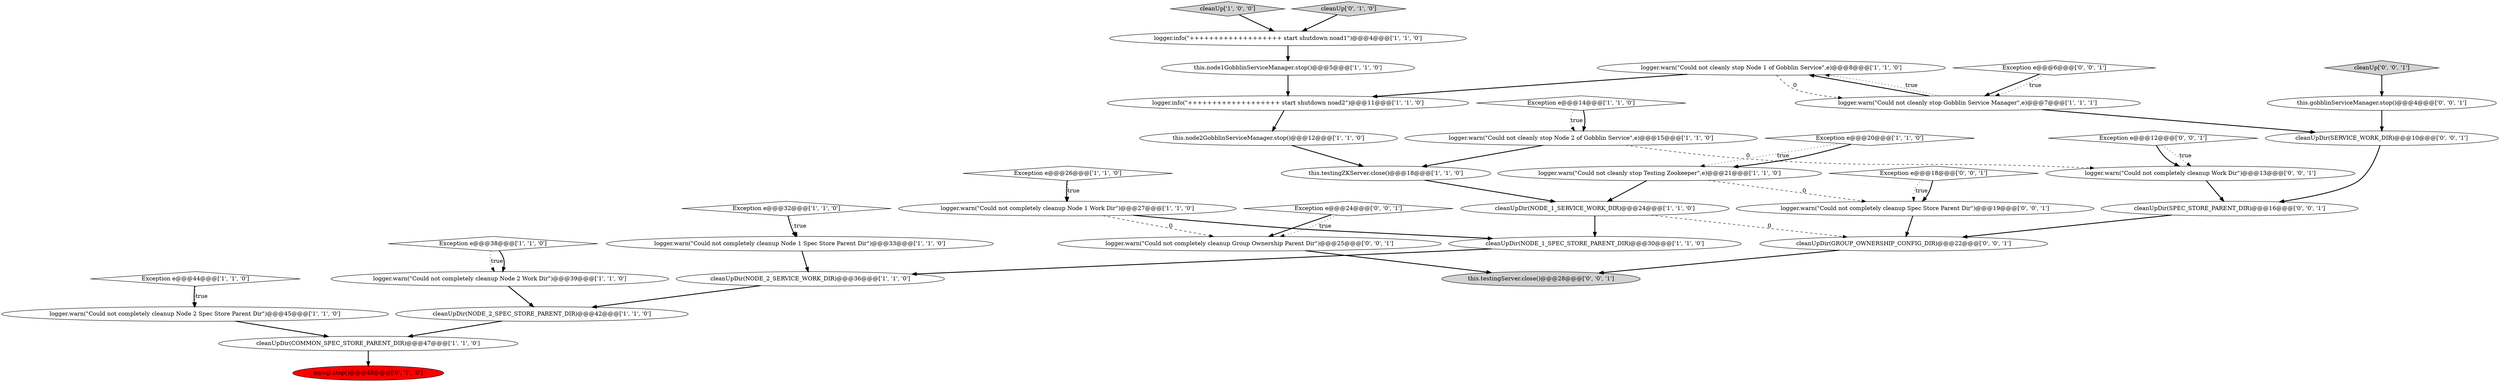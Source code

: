digraph {
11 [style = filled, label = "Exception e@@@32@@@['1', '1', '0']", fillcolor = white, shape = diamond image = "AAA0AAABBB1BBB"];
2 [style = filled, label = "this.node1GobblinServiceManager.stop()@@@5@@@['1', '1', '0']", fillcolor = white, shape = ellipse image = "AAA0AAABBB1BBB"];
14 [style = filled, label = "logger.warn(\"Could not completely cleanup Node 2 Work Dir\")@@@39@@@['1', '1', '0']", fillcolor = white, shape = ellipse image = "AAA0AAABBB1BBB"];
28 [style = filled, label = "logger.warn(\"Could not completely cleanup Work Dir\")@@@13@@@['0', '0', '1']", fillcolor = white, shape = ellipse image = "AAA0AAABBB3BBB"];
10 [style = filled, label = "logger.warn(\"Could not completely cleanup Node 1 Spec Store Parent Dir\")@@@33@@@['1', '1', '0']", fillcolor = white, shape = ellipse image = "AAA0AAABBB1BBB"];
37 [style = filled, label = "Exception e@@@18@@@['0', '0', '1']", fillcolor = white, shape = diamond image = "AAA0AAABBB3BBB"];
39 [style = filled, label = "logger.warn(\"Could not completely cleanup Group Ownership Parent Dir\")@@@25@@@['0', '0', '1']", fillcolor = white, shape = ellipse image = "AAA0AAABBB3BBB"];
29 [style = filled, label = "cleanUpDir(SPEC_STORE_PARENT_DIR)@@@16@@@['0', '0', '1']", fillcolor = white, shape = ellipse image = "AAA0AAABBB3BBB"];
35 [style = filled, label = "Exception e@@@12@@@['0', '0', '1']", fillcolor = white, shape = diamond image = "AAA0AAABBB3BBB"];
33 [style = filled, label = "this.testingServer.close()@@@28@@@['0', '0', '1']", fillcolor = lightgray, shape = ellipse image = "AAA0AAABBB3BBB"];
17 [style = filled, label = "Exception e@@@14@@@['1', '1', '0']", fillcolor = white, shape = diamond image = "AAA0AAABBB1BBB"];
32 [style = filled, label = "cleanUpDir(GROUP_OWNERSHIP_CONFIG_DIR)@@@22@@@['0', '0', '1']", fillcolor = white, shape = ellipse image = "AAA0AAABBB3BBB"];
1 [style = filled, label = "Exception e@@@44@@@['1', '1', '0']", fillcolor = white, shape = diamond image = "AAA0AAABBB1BBB"];
6 [style = filled, label = "cleanUp['1', '0', '0']", fillcolor = lightgray, shape = diamond image = "AAA0AAABBB1BBB"];
20 [style = filled, label = "logger.warn(\"Could not completely cleanup Node 2 Spec Store Parent Dir\")@@@45@@@['1', '1', '0']", fillcolor = white, shape = ellipse image = "AAA0AAABBB1BBB"];
4 [style = filled, label = "this.testingZKServer.close()@@@18@@@['1', '1', '0']", fillcolor = white, shape = ellipse image = "AAA0AAABBB1BBB"];
27 [style = filled, label = "Exception e@@@6@@@['0', '0', '1']", fillcolor = white, shape = diamond image = "AAA0AAABBB3BBB"];
5 [style = filled, label = "cleanUpDir(COMMON_SPEC_STORE_PARENT_DIR)@@@47@@@['1', '1', '0']", fillcolor = white, shape = ellipse image = "AAA0AAABBB1BBB"];
3 [style = filled, label = "logger.warn(\"Could not cleanly stop Testing Zookeeper\",e)@@@21@@@['1', '1', '0']", fillcolor = white, shape = ellipse image = "AAA0AAABBB1BBB"];
21 [style = filled, label = "Exception e@@@20@@@['1', '1', '0']", fillcolor = white, shape = diamond image = "AAA0AAABBB1BBB"];
8 [style = filled, label = "logger.info(\"+++++++++++++++++++ start shutdown noad2\")@@@11@@@['1', '1', '0']", fillcolor = white, shape = ellipse image = "AAA0AAABBB1BBB"];
24 [style = filled, label = "logger.warn(\"Could not completely cleanup Node 1 Work Dir\")@@@27@@@['1', '1', '0']", fillcolor = white, shape = ellipse image = "AAA0AAABBB1BBB"];
30 [style = filled, label = "Exception e@@@24@@@['0', '0', '1']", fillcolor = white, shape = diamond image = "AAA0AAABBB3BBB"];
23 [style = filled, label = "cleanUpDir(NODE_1_SERVICE_WORK_DIR)@@@24@@@['1', '1', '0']", fillcolor = white, shape = ellipse image = "AAA0AAABBB1BBB"];
12 [style = filled, label = "cleanUpDir(NODE_2_SPEC_STORE_PARENT_DIR)@@@42@@@['1', '1', '0']", fillcolor = white, shape = ellipse image = "AAA0AAABBB1BBB"];
36 [style = filled, label = "this.gobblinServiceManager.stop()@@@4@@@['0', '0', '1']", fillcolor = white, shape = ellipse image = "AAA0AAABBB3BBB"];
25 [style = filled, label = "cleanUp['0', '1', '0']", fillcolor = lightgray, shape = diamond image = "AAA0AAABBB2BBB"];
38 [style = filled, label = "logger.warn(\"Could not completely cleanup Spec Store Parent Dir\")@@@19@@@['0', '0', '1']", fillcolor = white, shape = ellipse image = "AAA0AAABBB3BBB"];
9 [style = filled, label = "cleanUpDir(NODE_2_SERVICE_WORK_DIR)@@@36@@@['1', '1', '0']", fillcolor = white, shape = ellipse image = "AAA0AAABBB1BBB"];
15 [style = filled, label = "Exception e@@@26@@@['1', '1', '0']", fillcolor = white, shape = diamond image = "AAA0AAABBB1BBB"];
16 [style = filled, label = "logger.warn(\"Could not cleanly stop Gobblin Service Manager\",e)@@@7@@@['1', '1', '1']", fillcolor = white, shape = ellipse image = "AAA0AAABBB1BBB"];
34 [style = filled, label = "cleanUp['0', '0', '1']", fillcolor = lightgray, shape = diamond image = "AAA0AAABBB3BBB"];
18 [style = filled, label = "Exception e@@@38@@@['1', '1', '0']", fillcolor = white, shape = diamond image = "AAA0AAABBB1BBB"];
0 [style = filled, label = "logger.info(\"+++++++++++++++++++ start shutdown noad1\")@@@4@@@['1', '1', '0']", fillcolor = white, shape = ellipse image = "AAA0AAABBB1BBB"];
13 [style = filled, label = "cleanUpDir(NODE_1_SPEC_STORE_PARENT_DIR)@@@30@@@['1', '1', '0']", fillcolor = white, shape = ellipse image = "AAA0AAABBB1BBB"];
7 [style = filled, label = "logger.warn(\"Could not cleanly stop Node 1 of Gobblin Service\",e)@@@8@@@['1', '1', '0']", fillcolor = white, shape = ellipse image = "AAA0AAABBB1BBB"];
22 [style = filled, label = "this.node2GobblinServiceManager.stop()@@@12@@@['1', '1', '0']", fillcolor = white, shape = ellipse image = "AAA0AAABBB1BBB"];
26 [style = filled, label = "mysql.stop()@@@48@@@['0', '1', '0']", fillcolor = red, shape = ellipse image = "AAA1AAABBB2BBB"];
19 [style = filled, label = "logger.warn(\"Could not cleanly stop Node 2 of Gobblin Service\",e)@@@15@@@['1', '1', '0']", fillcolor = white, shape = ellipse image = "AAA0AAABBB1BBB"];
31 [style = filled, label = "cleanUpDir(SERVICE_WORK_DIR)@@@10@@@['0', '0', '1']", fillcolor = white, shape = ellipse image = "AAA0AAABBB3BBB"];
25->0 [style = bold, label=""];
28->29 [style = bold, label=""];
12->5 [style = bold, label=""];
11->10 [style = dotted, label="true"];
7->16 [style = dashed, label="0"];
15->24 [style = dotted, label="true"];
0->2 [style = bold, label=""];
36->31 [style = bold, label=""];
3->38 [style = dashed, label="0"];
16->7 [style = bold, label=""];
5->26 [style = bold, label=""];
1->20 [style = bold, label=""];
31->29 [style = bold, label=""];
6->0 [style = bold, label=""];
27->16 [style = bold, label=""];
7->8 [style = bold, label=""];
24->39 [style = dashed, label="0"];
17->19 [style = bold, label=""];
32->33 [style = bold, label=""];
18->14 [style = dotted, label="true"];
39->33 [style = bold, label=""];
8->22 [style = bold, label=""];
20->5 [style = bold, label=""];
22->4 [style = bold, label=""];
38->32 [style = bold, label=""];
23->32 [style = dashed, label="0"];
35->28 [style = bold, label=""];
16->7 [style = dotted, label="true"];
37->38 [style = dotted, label="true"];
3->23 [style = bold, label=""];
23->13 [style = bold, label=""];
11->10 [style = bold, label=""];
16->31 [style = bold, label=""];
29->32 [style = bold, label=""];
15->24 [style = bold, label=""];
14->12 [style = bold, label=""];
37->38 [style = bold, label=""];
34->36 [style = bold, label=""];
17->19 [style = dotted, label="true"];
21->3 [style = dotted, label="true"];
30->39 [style = bold, label=""];
35->28 [style = dotted, label="true"];
10->9 [style = bold, label=""];
19->4 [style = bold, label=""];
13->9 [style = bold, label=""];
9->12 [style = bold, label=""];
30->39 [style = dotted, label="true"];
18->14 [style = bold, label=""];
1->20 [style = dotted, label="true"];
19->28 [style = dashed, label="0"];
4->23 [style = bold, label=""];
2->8 [style = bold, label=""];
21->3 [style = bold, label=""];
24->13 [style = bold, label=""];
27->16 [style = dotted, label="true"];
}
